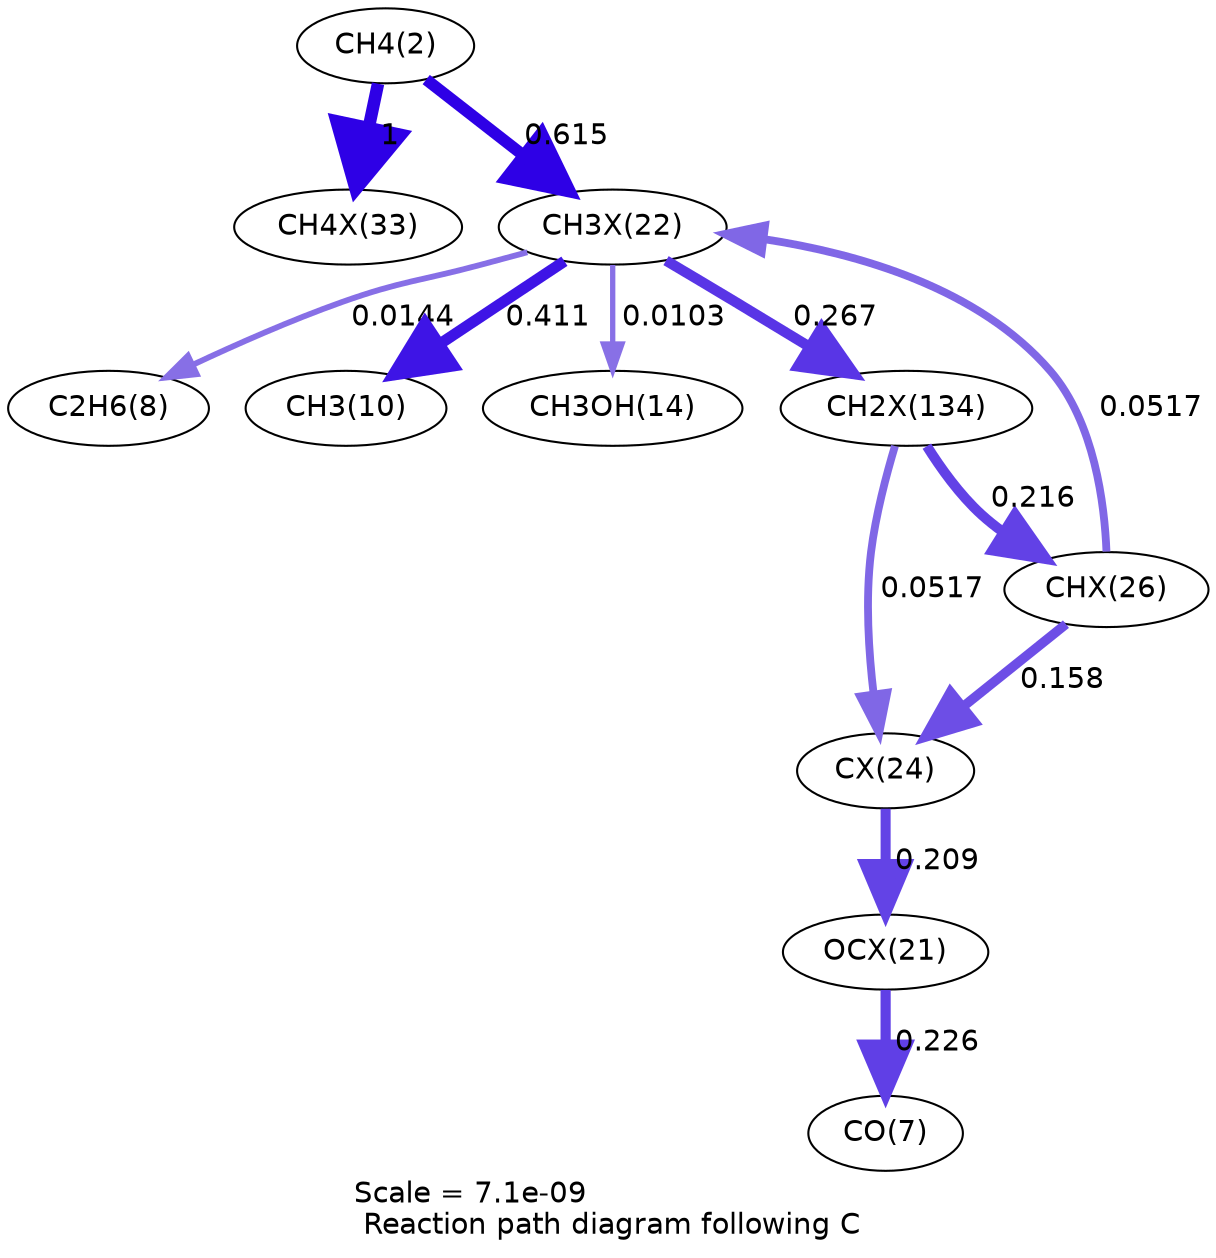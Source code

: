 digraph reaction_paths {
center=1;
s4 -> s62[fontname="Helvetica", penwidth=6, arrowsize=3, color="0.7, 1.5, 0.9"
, label=" 1"];
s4 -> s56[fontname="Helvetica", penwidth=5.63, arrowsize=2.82, color="0.7, 1.11, 0.9"
, label=" 0.615"];
s56 -> s10[fontname="Helvetica", penwidth=2.8, arrowsize=1.4, color="0.7, 0.514, 0.9"
, label=" 0.0144"];
s56 -> s12[fontname="Helvetica", penwidth=5.33, arrowsize=2.66, color="0.7, 0.911, 0.9"
, label=" 0.411"];
s56 -> s16[fontname="Helvetica", penwidth=2.55, arrowsize=1.27, color="0.7, 0.51, 0.9"
, label=" 0.0103"];
s56 -> s78[fontname="Helvetica", penwidth=5, arrowsize=2.5, color="0.7, 0.767, 0.9"
, label=" 0.267"];
s60 -> s56[fontname="Helvetica", penwidth=3.76, arrowsize=1.88, color="0.7, 0.552, 0.9"
, label=" 0.0517"];
s78 -> s60[fontname="Helvetica", penwidth=4.84, arrowsize=2.42, color="0.7, 0.716, 0.9"
, label=" 0.216"];
s78 -> s58[fontname="Helvetica", penwidth=3.76, arrowsize=1.88, color="0.7, 0.552, 0.9"
, label=" 0.0517"];
s60 -> s58[fontname="Helvetica", penwidth=4.61, arrowsize=2.3, color="0.7, 0.658, 0.9"
, label=" 0.158"];
s55 -> s9[fontname="Helvetica", penwidth=4.88, arrowsize=2.44, color="0.7, 0.726, 0.9"
, label=" 0.226"];
s58 -> s55[fontname="Helvetica", penwidth=4.82, arrowsize=2.41, color="0.7, 0.709, 0.9"
, label=" 0.209"];
s4 [ fontname="Helvetica", label="CH4(2)"];
s9 [ fontname="Helvetica", label="CO(7)"];
s10 [ fontname="Helvetica", label="C2H6(8)"];
s12 [ fontname="Helvetica", label="CH3(10)"];
s16 [ fontname="Helvetica", label="CH3OH(14)"];
s55 [ fontname="Helvetica", label="OCX(21)"];
s56 [ fontname="Helvetica", label="CH3X(22)"];
s58 [ fontname="Helvetica", label="CX(24)"];
s60 [ fontname="Helvetica", label="CHX(26)"];
s62 [ fontname="Helvetica", label="CH4X(33)"];
s78 [ fontname="Helvetica", label="CH2X(134)"];
 label = "Scale = 7.1e-09\l Reaction path diagram following C";
 fontname = "Helvetica";
}
